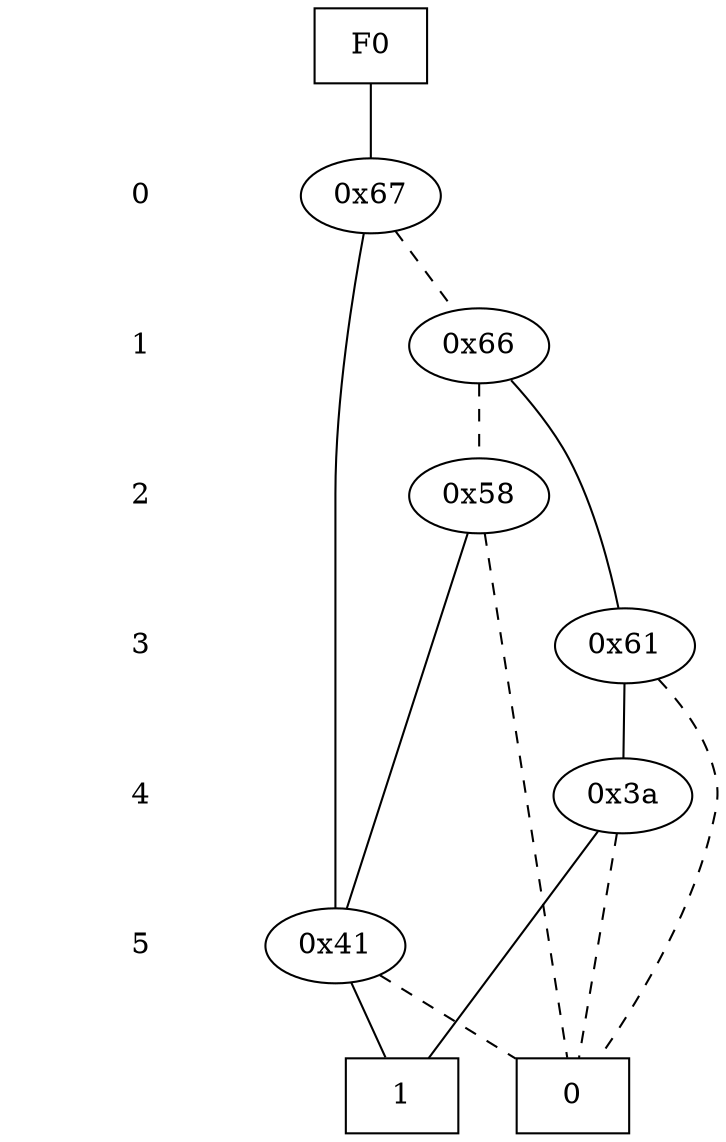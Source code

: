 digraph "ZDD" {
size = "7.5,10"
center = true;
edge [dir = none];
{ node [shape = plaintext];
  edge [style = invis];
  "CONST NODES" [style = invis];
" 0 " -> " 1 " -> " 2 " -> " 3 " -> " 4 " -> " 5 " -> "CONST NODES"; 
}
{ rank = same; node [shape = box]; edge [style = invis];
"F0"; }
{ rank = same; " 0 ";
"0x67";
}
{ rank = same; " 1 ";
"0x66";
}
{ rank = same; " 2 ";
"0x58";
}
{ rank = same; " 3 ";
"0x61";
}
{ rank = same; " 4 ";
"0x3a";
}
{ rank = same; " 5 ";
"0x41";
}
{ rank = same; "CONST NODES";
{ node [shape = box]; "0x24";
"0x23";
}
}
"F0" -> "0x67" [style = solid];
"0x67" -> "0x41";
"0x67" -> "0x66" [style = dashed];
"0x66" -> "0x61";
"0x66" -> "0x58" [style = dashed];
"0x58" -> "0x41";
"0x58" -> "0x24" [style = dashed];
"0x61" -> "0x3a";
"0x61" -> "0x24" [style = dashed];
"0x3a" -> "0x23";
"0x3a" -> "0x24" [style = dashed];
"0x41" -> "0x23";
"0x41" -> "0x24" [style = dashed];
"0x24" [label = "0"];
"0x23" [label = "1"];
}
